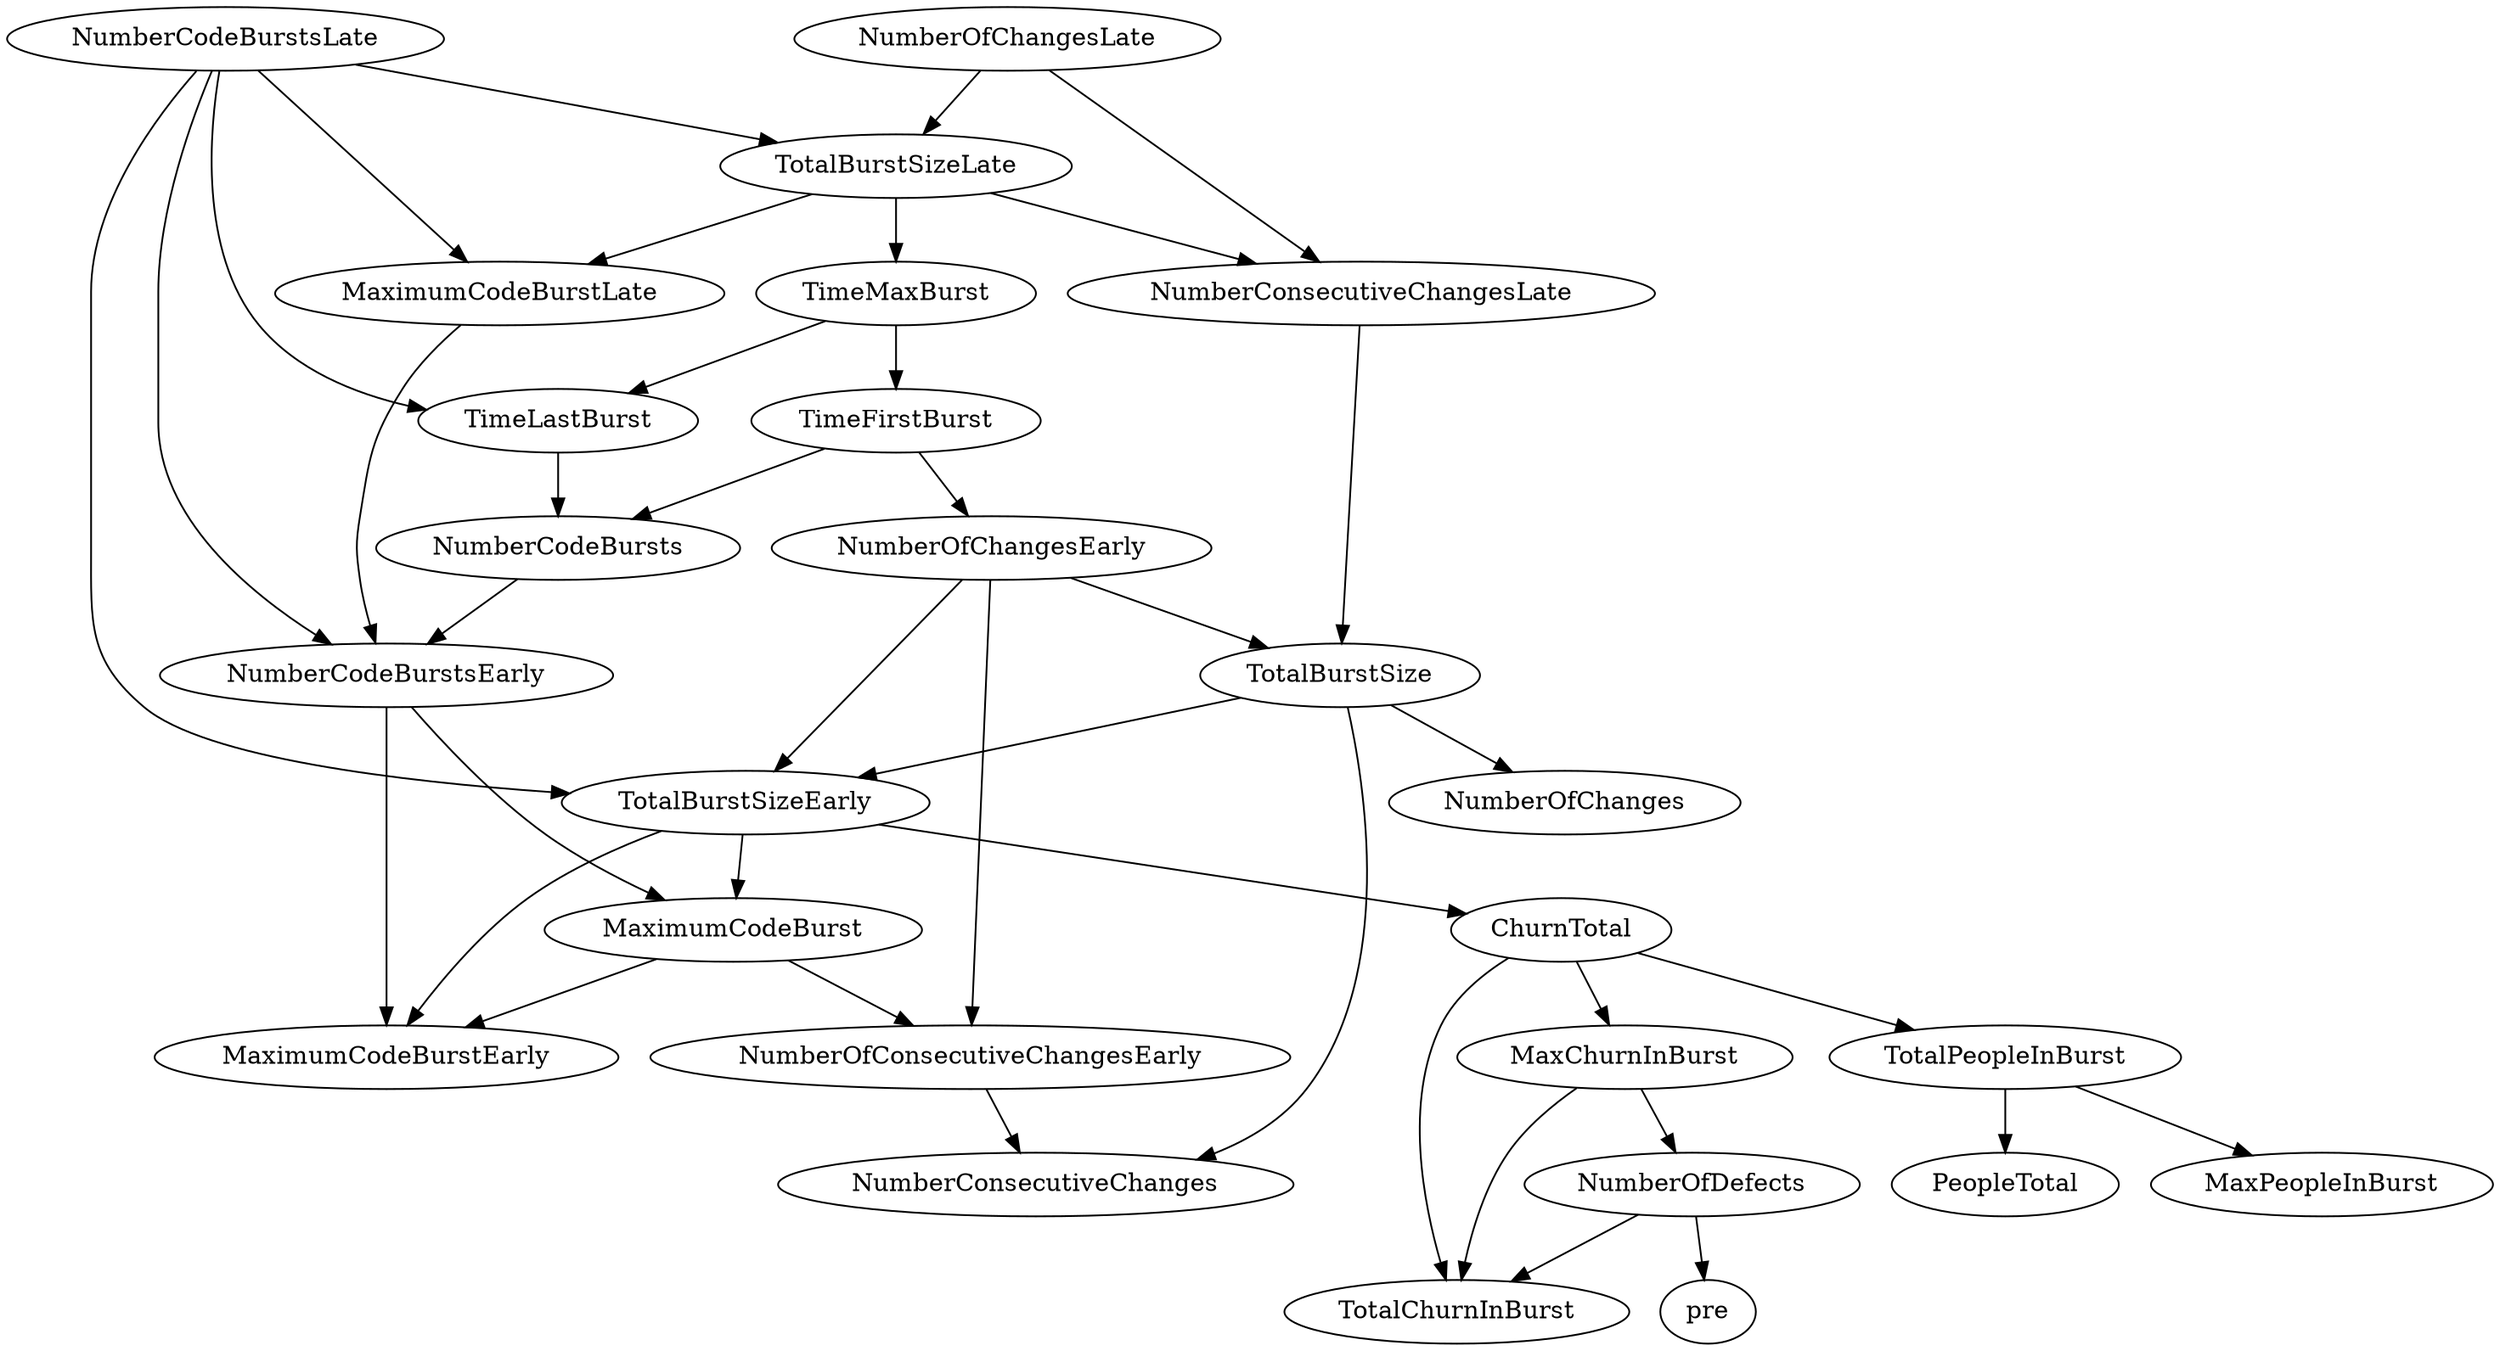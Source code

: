 digraph {
   TotalPeopleInBurst;
   MaximumCodeBurstLate;
   NumberOfChanges;
   MaxPeopleInBurst;
   TotalBurstSizeLate;
   NumberCodeBurstsLate;
   NumberOfChangesLate;
   NumberOfChangesEarly;
   MaxChurnInBurst;
   MaximumCodeBurstEarly;
   NumberCodeBurstsEarly;
   TimeFirstBurst;
   TotalChurnInBurst;
   ChurnTotal;
   MaximumCodeBurst;
   NumberOfConsecutiveChangesEarly;
   NumberConsecutiveChangesLate;
   TotalBurstSizeEarly;
   TotalBurstSize;
   TimeMaxBurst;
   NumberConsecutiveChanges;
   TimeLastBurst;
   NumberCodeBursts;
   PeopleTotal;
   pre;
   NumberOfDefects;
   TotalPeopleInBurst -> MaxPeopleInBurst;
   TotalPeopleInBurst -> PeopleTotal;
   MaximumCodeBurstLate -> NumberCodeBurstsEarly;
   TotalBurstSizeLate -> MaximumCodeBurstLate;
   TotalBurstSizeLate -> NumberConsecutiveChangesLate;
   TotalBurstSizeLate -> TimeMaxBurst;
   NumberCodeBurstsLate -> MaximumCodeBurstLate;
   NumberCodeBurstsLate -> TotalBurstSizeLate;
   NumberCodeBurstsLate -> NumberCodeBurstsEarly;
   NumberCodeBurstsLate -> TotalBurstSizeEarly;
   NumberCodeBurstsLate -> TimeLastBurst;
   NumberOfChangesLate -> TotalBurstSizeLate;
   NumberOfChangesLate -> NumberConsecutiveChangesLate;
   NumberOfChangesEarly -> NumberOfConsecutiveChangesEarly;
   NumberOfChangesEarly -> TotalBurstSizeEarly;
   NumberOfChangesEarly -> TotalBurstSize;
   MaxChurnInBurst -> TotalChurnInBurst;
   MaxChurnInBurst -> NumberOfDefects;
   NumberCodeBurstsEarly -> MaximumCodeBurstEarly;
   NumberCodeBurstsEarly -> MaximumCodeBurst;
   TimeFirstBurst -> NumberOfChangesEarly;
   TimeFirstBurst -> NumberCodeBursts;
   ChurnTotal -> TotalPeopleInBurst;
   ChurnTotal -> MaxChurnInBurst;
   ChurnTotal -> TotalChurnInBurst;
   MaximumCodeBurst -> MaximumCodeBurstEarly;
   MaximumCodeBurst -> NumberOfConsecutiveChangesEarly;
   NumberOfConsecutiveChangesEarly -> NumberConsecutiveChanges;
   NumberConsecutiveChangesLate -> TotalBurstSize;
   TotalBurstSizeEarly -> MaximumCodeBurstEarly;
   TotalBurstSizeEarly -> ChurnTotal;
   TotalBurstSizeEarly -> MaximumCodeBurst;
   TotalBurstSize -> NumberOfChanges;
   TotalBurstSize -> TotalBurstSizeEarly;
   TotalBurstSize -> NumberConsecutiveChanges;
   TimeMaxBurst -> TimeFirstBurst;
   TimeMaxBurst -> TimeLastBurst;
   TimeLastBurst -> NumberCodeBursts;
   NumberCodeBursts -> NumberCodeBurstsEarly;
   NumberOfDefects -> TotalChurnInBurst;
   NumberOfDefects -> pre;
}
